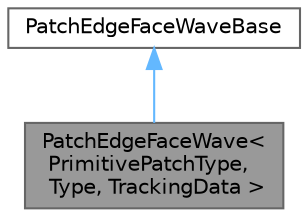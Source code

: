 digraph "PatchEdgeFaceWave&lt; PrimitivePatchType, Type, TrackingData &gt;"
{
 // LATEX_PDF_SIZE
  bgcolor="transparent";
  edge [fontname=Helvetica,fontsize=10,labelfontname=Helvetica,labelfontsize=10];
  node [fontname=Helvetica,fontsize=10,shape=box,height=0.2,width=0.4];
  Node1 [id="Node000001",label="PatchEdgeFaceWave\<\l PrimitivePatchType,\l Type, TrackingData \>",height=0.2,width=0.4,color="gray40", fillcolor="grey60", style="filled", fontcolor="black",tooltip="Wave propagation of information along patch. Every iteration information goes through one layer of fa..."];
  Node2 -> Node1 [id="edge1_Node000001_Node000002",dir="back",color="steelblue1",style="solid",tooltip=" "];
  Node2 [id="Node000002",label="PatchEdgeFaceWaveBase",height=0.2,width=0.4,color="gray40", fillcolor="white", style="filled",URL="$classFoam_1_1PatchEdgeFaceWaveBase.html",tooltip=" "];
}
